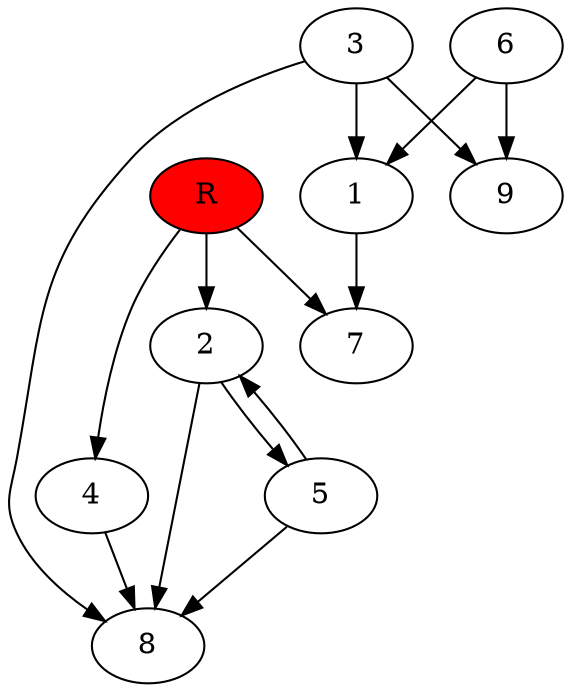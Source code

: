 digraph prb3879 {
	1
	2
	3
	4
	5
	6
	7
	8
	R [fillcolor="#ff0000" style=filled]
	1 -> 7
	2 -> 5
	2 -> 8
	3 -> 1
	3 -> 8
	3 -> 9
	4 -> 8
	5 -> 2
	5 -> 8
	6 -> 1
	6 -> 9
	R -> 2
	R -> 4
	R -> 7
}

